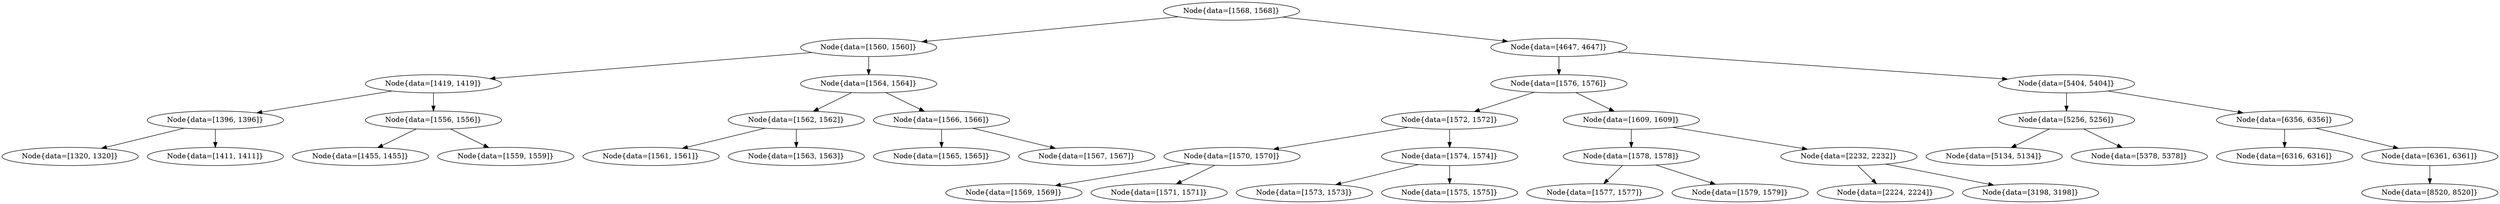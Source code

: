 digraph G{
1032670307 [label="Node{data=[1568, 1568]}"]
1032670307 -> 738009486
738009486 [label="Node{data=[1560, 1560]}"]
738009486 -> 1640391844
1640391844 [label="Node{data=[1419, 1419]}"]
1640391844 -> 1581172761
1581172761 [label="Node{data=[1396, 1396]}"]
1581172761 -> 159873513
159873513 [label="Node{data=[1320, 1320]}"]
1581172761 -> 1270142982
1270142982 [label="Node{data=[1411, 1411]}"]
1640391844 -> 419784336
419784336 [label="Node{data=[1556, 1556]}"]
419784336 -> 835914665
835914665 [label="Node{data=[1455, 1455]}"]
419784336 -> 61437003
61437003 [label="Node{data=[1559, 1559]}"]
738009486 -> 1857087696
1857087696 [label="Node{data=[1564, 1564]}"]
1857087696 -> 1546859120
1546859120 [label="Node{data=[1562, 1562]}"]
1546859120 -> 1964303388
1964303388 [label="Node{data=[1561, 1561]}"]
1546859120 -> 1029164505
1029164505 [label="Node{data=[1563, 1563]}"]
1857087696 -> 1414026443
1414026443 [label="Node{data=[1566, 1566]}"]
1414026443 -> 296574080
296574080 [label="Node{data=[1565, 1565]}"]
1414026443 -> 1129021101
1129021101 [label="Node{data=[1567, 1567]}"]
1032670307 -> 1089554968
1089554968 [label="Node{data=[4647, 4647]}"]
1089554968 -> 1451864257
1451864257 [label="Node{data=[1576, 1576]}"]
1451864257 -> 758886348
758886348 [label="Node{data=[1572, 1572]}"]
758886348 -> 899486416
899486416 [label="Node{data=[1570, 1570]}"]
899486416 -> 2138451953
2138451953 [label="Node{data=[1569, 1569]}"]
899486416 -> 1684178790
1684178790 [label="Node{data=[1571, 1571]}"]
758886348 -> 341250537
341250537 [label="Node{data=[1574, 1574]}"]
341250537 -> 1224841761
1224841761 [label="Node{data=[1573, 1573]}"]
341250537 -> 122039639
122039639 [label="Node{data=[1575, 1575]}"]
1451864257 -> 2012205934
2012205934 [label="Node{data=[1609, 1609]}"]
2012205934 -> 1528519715
1528519715 [label="Node{data=[1578, 1578]}"]
1528519715 -> 504239603
504239603 [label="Node{data=[1577, 1577]}"]
1528519715 -> 680837104
680837104 [label="Node{data=[1579, 1579]}"]
2012205934 -> 568945967
568945967 [label="Node{data=[2232, 2232]}"]
568945967 -> 546494325
546494325 [label="Node{data=[2224, 2224]}"]
568945967 -> 1323167513
1323167513 [label="Node{data=[3198, 3198]}"]
1089554968 -> 1127985677
1127985677 [label="Node{data=[5404, 5404]}"]
1127985677 -> 701579088
701579088 [label="Node{data=[5256, 5256]}"]
701579088 -> 533625952
533625952 [label="Node{data=[5134, 5134]}"]
701579088 -> 1053486503
1053486503 [label="Node{data=[5378, 5378]}"]
1127985677 -> 545233833
545233833 [label="Node{data=[6356, 6356]}"]
545233833 -> 7605065
7605065 [label="Node{data=[6316, 6316]}"]
545233833 -> 1823824475
1823824475 [label="Node{data=[6361, 6361]}"]
1823824475 -> 91960767
91960767 [label="Node{data=[8520, 8520]}"]
}